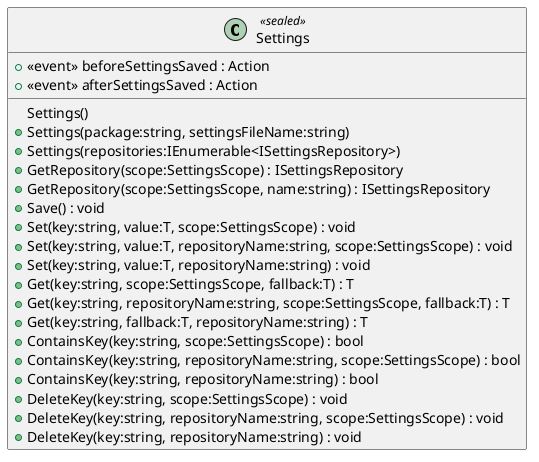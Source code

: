 @startuml
class Settings <<sealed>> {
    +  <<event>> beforeSettingsSaved : Action 
    +  <<event>> afterSettingsSaved : Action 
    Settings()
    + Settings(package:string, settingsFileName:string)
    + Settings(repositories:IEnumerable<ISettingsRepository>)
    + GetRepository(scope:SettingsScope) : ISettingsRepository
    + GetRepository(scope:SettingsScope, name:string) : ISettingsRepository
    + Save() : void
    + Set(key:string, value:T, scope:SettingsScope) : void
    + Set(key:string, value:T, repositoryName:string, scope:SettingsScope) : void
    + Set(key:string, value:T, repositoryName:string) : void
    + Get(key:string, scope:SettingsScope, fallback:T) : T
    + Get(key:string, repositoryName:string, scope:SettingsScope, fallback:T) : T
    + Get(key:string, fallback:T, repositoryName:string) : T
    + ContainsKey(key:string, scope:SettingsScope) : bool
    + ContainsKey(key:string, repositoryName:string, scope:SettingsScope) : bool
    + ContainsKey(key:string, repositoryName:string) : bool
    + DeleteKey(key:string, scope:SettingsScope) : void
    + DeleteKey(key:string, repositoryName:string, scope:SettingsScope) : void
    + DeleteKey(key:string, repositoryName:string) : void
}
@enduml
